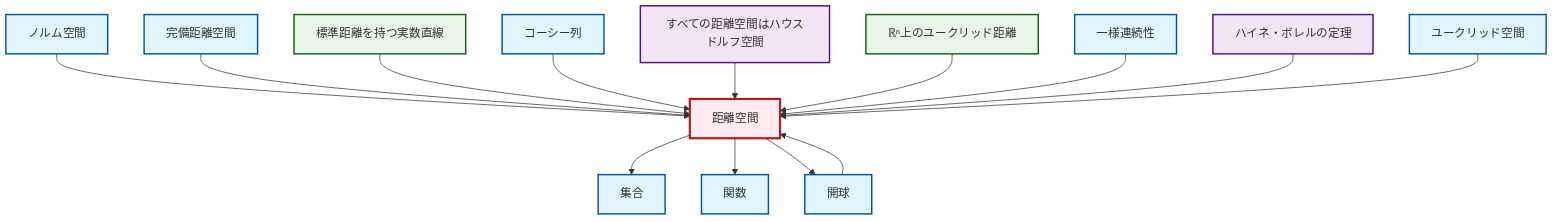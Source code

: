 graph TD
    classDef definition fill:#e1f5fe,stroke:#01579b,stroke-width:2px
    classDef theorem fill:#f3e5f5,stroke:#4a148c,stroke-width:2px
    classDef axiom fill:#fff3e0,stroke:#e65100,stroke-width:2px
    classDef example fill:#e8f5e9,stroke:#1b5e20,stroke-width:2px
    classDef current fill:#ffebee,stroke:#b71c1c,stroke-width:3px
    ex-euclidean-metric["ℝⁿ上のユークリッド距離"]:::example
    def-cauchy-sequence["コーシー列"]:::definition
    def-euclidean-space["ユークリッド空間"]:::definition
    def-function["関数"]:::definition
    def-uniform-continuity["一様連続性"]:::definition
    thm-metric-hausdorff["すべての距離空間はハウスドルフ空間"]:::theorem
    def-metric-space["距離空間"]:::definition
    def-complete-metric-space["完備距離空間"]:::definition
    def-normed-vector-space["ノルム空間"]:::definition
    def-set["集合"]:::definition
    ex-real-line-metric["標準距離を持つ実数直線"]:::example
    def-open-ball["開球"]:::definition
    thm-heine-borel["ハイネ・ボレルの定理"]:::theorem
    def-metric-space --> def-set
    def-open-ball --> def-metric-space
    def-normed-vector-space --> def-metric-space
    def-complete-metric-space --> def-metric-space
    def-metric-space --> def-function
    ex-real-line-metric --> def-metric-space
    def-cauchy-sequence --> def-metric-space
    def-metric-space --> def-open-ball
    thm-metric-hausdorff --> def-metric-space
    ex-euclidean-metric --> def-metric-space
    def-uniform-continuity --> def-metric-space
    thm-heine-borel --> def-metric-space
    def-euclidean-space --> def-metric-space
    class def-metric-space current